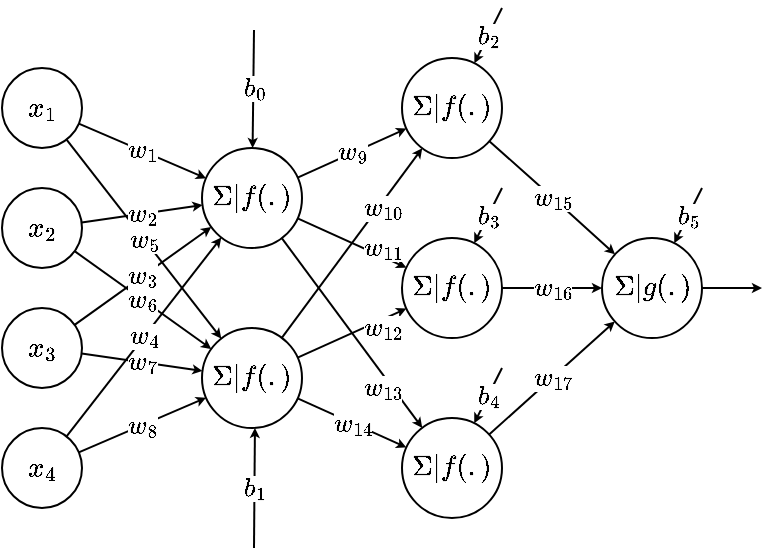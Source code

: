<mxfile>
    <diagram id="Zk_eHY7VZVfopZCUS2VD" name="Page-1">
        <mxGraphModel dx="535" dy="362" grid="1" gridSize="10" guides="1" tooltips="1" connect="1" arrows="1" fold="1" page="1" pageScale="1" pageWidth="850" pageHeight="1100" math="1" shadow="0">
            <root>
                <mxCell id="0"/>
                <mxCell id="1" parent="0"/>
                <mxCell id="8" value="`w_1`" style="edgeStyle=none;html=1;endSize=2;" edge="1" parent="1" source="2" target="6">
                    <mxGeometry relative="1" as="geometry"/>
                </mxCell>
                <mxCell id="9" value="`w_5`" style="edgeStyle=none;shape=connector;rounded=1;html=1;labelBackgroundColor=default;strokeColor=default;fontFamily=Helvetica;fontSize=11;fontColor=default;endArrow=classic;endSize=2;" edge="1" parent="1" source="2" target="7">
                    <mxGeometry relative="1" as="geometry"/>
                </mxCell>
                <mxCell id="2" value="`x_1`" style="ellipse;whiteSpace=wrap;html=1;aspect=fixed;" vertex="1" parent="1">
                    <mxGeometry x="40" y="40" width="40" height="40" as="geometry"/>
                </mxCell>
                <mxCell id="11" value="`w_2`" style="edgeStyle=none;shape=connector;rounded=1;html=1;labelBackgroundColor=default;strokeColor=default;fontFamily=Helvetica;fontSize=11;fontColor=default;endArrow=classic;endSize=2;" edge="1" parent="1" source="3" target="6">
                    <mxGeometry relative="1" as="geometry"/>
                </mxCell>
                <mxCell id="12" value="`w_6`" style="edgeStyle=none;shape=connector;rounded=1;html=1;labelBackgroundColor=default;strokeColor=default;fontFamily=Helvetica;fontSize=11;fontColor=default;endArrow=classic;endSize=2;" edge="1" parent="1" source="3" target="7">
                    <mxGeometry relative="1" as="geometry"/>
                </mxCell>
                <mxCell id="3" value="`x_2`" style="ellipse;whiteSpace=wrap;html=1;aspect=fixed;" vertex="1" parent="1">
                    <mxGeometry x="40" y="100" width="40" height="40" as="geometry"/>
                </mxCell>
                <mxCell id="13" value="`w_3`" style="edgeStyle=none;shape=connector;rounded=1;html=1;labelBackgroundColor=default;strokeColor=default;fontFamily=Helvetica;fontSize=11;fontColor=default;endArrow=classic;endSize=2;" edge="1" parent="1" source="4" target="6">
                    <mxGeometry relative="1" as="geometry"/>
                </mxCell>
                <mxCell id="15" value="`w_7`" style="edgeStyle=none;shape=connector;rounded=1;html=1;labelBackgroundColor=default;strokeColor=default;fontFamily=Helvetica;fontSize=11;fontColor=default;endArrow=classic;endSize=2;" edge="1" parent="1" source="4" target="7">
                    <mxGeometry relative="1" as="geometry"/>
                </mxCell>
                <mxCell id="4" value="`x_3`" style="ellipse;whiteSpace=wrap;html=1;aspect=fixed;" vertex="1" parent="1">
                    <mxGeometry x="40" y="160" width="40" height="40" as="geometry"/>
                </mxCell>
                <mxCell id="16" value="`w_4`" style="edgeStyle=none;shape=connector;rounded=1;html=1;labelBackgroundColor=default;strokeColor=default;fontFamily=Helvetica;fontSize=11;fontColor=default;endArrow=classic;endSize=2;" edge="1" parent="1" source="5" target="6">
                    <mxGeometry relative="1" as="geometry"/>
                </mxCell>
                <mxCell id="17" value="`w_8`" style="edgeStyle=none;shape=connector;rounded=1;html=1;labelBackgroundColor=default;strokeColor=default;fontFamily=Helvetica;fontSize=11;fontColor=default;endArrow=classic;endSize=2;" edge="1" parent="1" source="5" target="7">
                    <mxGeometry relative="1" as="geometry"/>
                </mxCell>
                <mxCell id="5" value="`x_4`" style="ellipse;whiteSpace=wrap;html=1;aspect=fixed;" vertex="1" parent="1">
                    <mxGeometry x="40" y="220" width="40" height="40" as="geometry"/>
                </mxCell>
                <mxCell id="21" value="`w_9`" style="edgeStyle=none;shape=connector;rounded=1;html=1;labelBackgroundColor=default;strokeColor=default;fontFamily=Helvetica;fontSize=11;fontColor=default;endArrow=classic;endSize=2;" edge="1" parent="1" source="6" target="19">
                    <mxGeometry relative="1" as="geometry"/>
                </mxCell>
                <mxCell id="22" value="`w_11`" style="edgeStyle=none;shape=connector;rounded=1;html=1;labelBackgroundColor=default;strokeColor=default;fontFamily=Helvetica;fontSize=11;fontColor=default;endArrow=classic;endSize=2;" edge="1" parent="1">
                    <mxGeometry x="0.493" y="4" relative="1" as="geometry">
                        <mxPoint x="187.816" y="115.22" as="sourcePoint"/>
                        <mxPoint x="242.185" y="139.779" as="targetPoint"/>
                        <mxPoint as="offset"/>
                    </mxGeometry>
                </mxCell>
                <mxCell id="23" value="`w_13`" style="edgeStyle=none;shape=connector;rounded=1;html=1;labelBackgroundColor=default;strokeColor=default;fontFamily=Helvetica;fontSize=11;fontColor=default;endArrow=classic;endSize=2;" edge="1" parent="1" source="6" target="20">
                    <mxGeometry x="0.526" y="-4" relative="1" as="geometry">
                        <mxPoint as="offset"/>
                    </mxGeometry>
                </mxCell>
                <mxCell id="6" value="$$\Sigma|f(.)$$" style="ellipse;whiteSpace=wrap;html=1;aspect=fixed;" vertex="1" parent="1">
                    <mxGeometry x="140" y="80" width="50" height="50" as="geometry"/>
                </mxCell>
                <mxCell id="24" value="`w_10`" style="edgeStyle=none;shape=connector;rounded=1;html=1;labelBackgroundColor=default;strokeColor=default;fontFamily=Helvetica;fontSize=11;fontColor=default;endArrow=classic;endSize=2;" edge="1" parent="1" source="7" target="19">
                    <mxGeometry x="0.39" y="-2" relative="1" as="geometry">
                        <mxPoint as="offset"/>
                    </mxGeometry>
                </mxCell>
                <mxCell id="25" value="`w_12`" style="edgeStyle=none;shape=connector;rounded=1;html=1;labelBackgroundColor=default;strokeColor=default;fontFamily=Helvetica;fontSize=11;fontColor=default;endArrow=classic;endSize=2;" edge="1" parent="1" source="7" target="18">
                    <mxGeometry x="0.493" y="-4" relative="1" as="geometry">
                        <mxPoint as="offset"/>
                    </mxGeometry>
                </mxCell>
                <mxCell id="26" value="`w_14`" style="edgeStyle=none;shape=connector;rounded=1;html=1;labelBackgroundColor=default;strokeColor=default;fontFamily=Helvetica;fontSize=11;fontColor=default;endArrow=classic;endSize=2;" edge="1" parent="1" source="7" target="20">
                    <mxGeometry relative="1" as="geometry"/>
                </mxCell>
                <mxCell id="7" value="$$\Sigma|f(.)$$" style="ellipse;whiteSpace=wrap;html=1;aspect=fixed;" vertex="1" parent="1">
                    <mxGeometry x="140" y="170" width="50" height="50" as="geometry"/>
                </mxCell>
                <mxCell id="30" value="`w_16`" style="edgeStyle=none;shape=connector;rounded=1;html=1;labelBackgroundColor=default;strokeColor=default;fontFamily=Helvetica;fontSize=11;fontColor=default;endArrow=classic;endSize=2;" edge="1" parent="1" source="18" target="28">
                    <mxGeometry relative="1" as="geometry"/>
                </mxCell>
                <mxCell id="18" value="$$\Sigma|f(.)$$" style="ellipse;whiteSpace=wrap;html=1;aspect=fixed;" vertex="1" parent="1">
                    <mxGeometry x="240" y="125" width="50" height="50" as="geometry"/>
                </mxCell>
                <mxCell id="29" value="`w_15`" style="edgeStyle=none;shape=connector;rounded=1;html=1;labelBackgroundColor=default;strokeColor=default;fontFamily=Helvetica;fontSize=11;fontColor=default;endArrow=classic;endSize=2;" edge="1" parent="1" source="19" target="28">
                    <mxGeometry relative="1" as="geometry">
                        <Array as="points">
                            <mxPoint x="310" y="100"/>
                        </Array>
                    </mxGeometry>
                </mxCell>
                <mxCell id="19" value="$$\Sigma|f(.)$$" style="ellipse;whiteSpace=wrap;html=1;aspect=fixed;" vertex="1" parent="1">
                    <mxGeometry x="240" y="35" width="50" height="50" as="geometry"/>
                </mxCell>
                <mxCell id="31" value="`w_17`" style="edgeStyle=none;shape=connector;rounded=1;html=1;labelBackgroundColor=default;strokeColor=default;fontFamily=Helvetica;fontSize=11;fontColor=default;endArrow=classic;endSize=2;" edge="1" parent="1" source="20" target="28">
                    <mxGeometry relative="1" as="geometry"/>
                </mxCell>
                <mxCell id="20" value="$$\Sigma|f(.)$$" style="ellipse;whiteSpace=wrap;html=1;aspect=fixed;" vertex="1" parent="1">
                    <mxGeometry x="240" y="215" width="50" height="50" as="geometry"/>
                </mxCell>
                <mxCell id="39" style="edgeStyle=none;shape=connector;rounded=1;html=1;labelBackgroundColor=default;strokeColor=default;fontFamily=Helvetica;fontSize=11;fontColor=default;endArrow=classic;endSize=2;" edge="1" parent="1" source="28">
                    <mxGeometry relative="1" as="geometry">
                        <mxPoint x="420" y="150" as="targetPoint"/>
                    </mxGeometry>
                </mxCell>
                <mxCell id="28" value="$$\Sigma|g(.)$$" style="ellipse;whiteSpace=wrap;html=1;aspect=fixed;" vertex="1" parent="1">
                    <mxGeometry x="340" y="125" width="50" height="50" as="geometry"/>
                </mxCell>
                <mxCell id="32" value="`b_1`" style="endArrow=classic;html=1;rounded=1;labelBackgroundColor=default;strokeColor=default;fontFamily=Helvetica;fontSize=11;fontColor=default;endSize=2;shape=connector;" edge="1" parent="1">
                    <mxGeometry width="50" height="50" relative="1" as="geometry">
                        <mxPoint x="166" y="280" as="sourcePoint"/>
                        <mxPoint x="166.468" y="219.957" as="targetPoint"/>
                    </mxGeometry>
                </mxCell>
                <mxCell id="34" value="`b_0`" style="endArrow=classic;html=1;rounded=1;labelBackgroundColor=default;strokeColor=default;fontFamily=Helvetica;fontSize=11;fontColor=default;endSize=2;shape=connector;" edge="1" parent="1" target="6">
                    <mxGeometry width="50" height="50" relative="1" as="geometry">
                        <mxPoint x="166" y="21" as="sourcePoint"/>
                        <mxPoint x="176.468" y="229.957" as="targetPoint"/>
                    </mxGeometry>
                </mxCell>
                <mxCell id="35" value="`b_2`" style="endArrow=classic;html=1;rounded=1;labelBackgroundColor=default;strokeColor=default;fontFamily=Helvetica;fontSize=11;fontColor=default;endSize=2;shape=connector;" edge="1" parent="1" target="19">
                    <mxGeometry width="50" height="50" relative="1" as="geometry">
                        <mxPoint x="290" y="10" as="sourcePoint"/>
                        <mxPoint x="309.998" y="59.001" as="targetPoint"/>
                    </mxGeometry>
                </mxCell>
                <mxCell id="36" value="`b_3`" style="endArrow=classic;html=1;rounded=1;labelBackgroundColor=default;strokeColor=default;fontFamily=Helvetica;fontSize=11;fontColor=default;endSize=2;shape=connector;" edge="1" parent="1">
                    <mxGeometry width="50" height="50" relative="1" as="geometry">
                        <mxPoint x="290" y="100" as="sourcePoint"/>
                        <mxPoint x="276.109" y="127.604" as="targetPoint"/>
                    </mxGeometry>
                </mxCell>
                <mxCell id="37" value="`b_4`" style="endArrow=classic;html=1;rounded=1;labelBackgroundColor=default;strokeColor=default;fontFamily=Helvetica;fontSize=11;fontColor=default;endSize=2;shape=connector;" edge="1" parent="1">
                    <mxGeometry width="50" height="50" relative="1" as="geometry">
                        <mxPoint x="290" y="190" as="sourcePoint"/>
                        <mxPoint x="276.109" y="217.604" as="targetPoint"/>
                    </mxGeometry>
                </mxCell>
                <mxCell id="38" value="`b_5`" style="endArrow=classic;html=1;rounded=1;labelBackgroundColor=default;strokeColor=default;fontFamily=Helvetica;fontSize=11;fontColor=default;endSize=2;shape=connector;" edge="1" parent="1">
                    <mxGeometry width="50" height="50" relative="1" as="geometry">
                        <mxPoint x="390" y="100" as="sourcePoint"/>
                        <mxPoint x="376.109" y="127.604" as="targetPoint"/>
                    </mxGeometry>
                </mxCell>
            </root>
        </mxGraphModel>
    </diagram>
</mxfile>